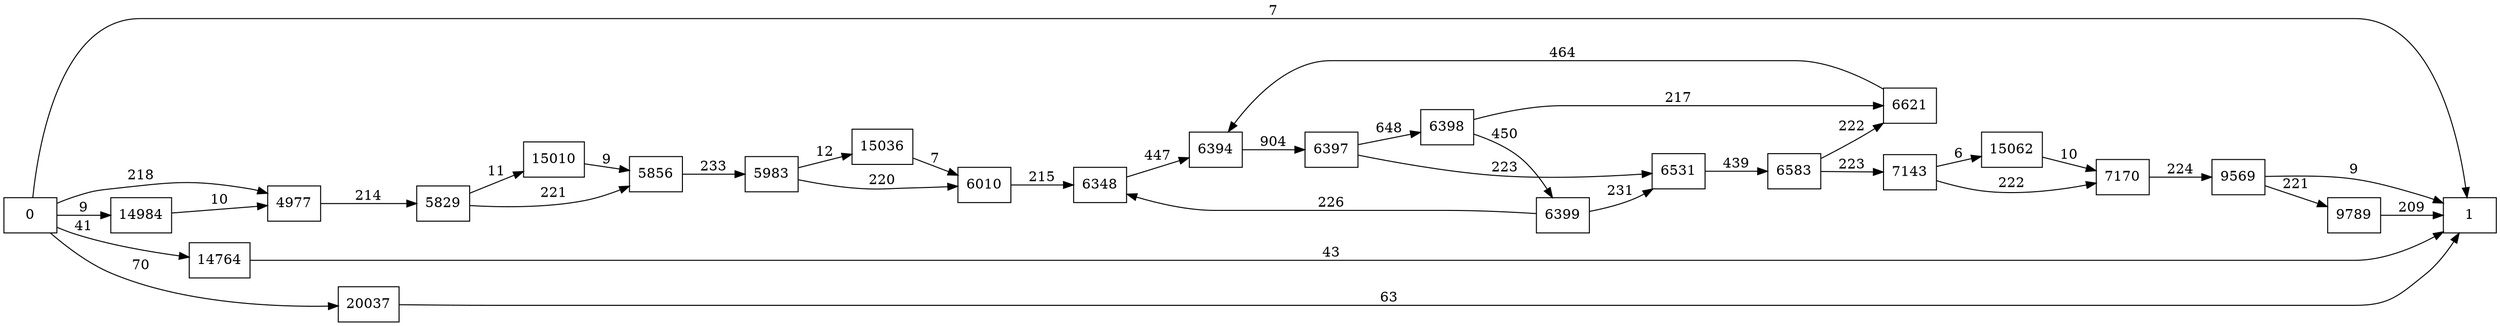 digraph {
	graph [rankdir=LR]
	node [shape=rectangle]
	4977 -> 5829 [label=214]
	5829 -> 5856 [label=221]
	5829 -> 15010 [label=11]
	5856 -> 5983 [label=233]
	5983 -> 6010 [label=220]
	5983 -> 15036 [label=12]
	6010 -> 6348 [label=215]
	6348 -> 6394 [label=447]
	6394 -> 6397 [label=904]
	6397 -> 6398 [label=648]
	6397 -> 6531 [label=223]
	6398 -> 6399 [label=450]
	6398 -> 6621 [label=217]
	6399 -> 6348 [label=226]
	6399 -> 6531 [label=231]
	6531 -> 6583 [label=439]
	6583 -> 6621 [label=222]
	6583 -> 7143 [label=223]
	6621 -> 6394 [label=464]
	7143 -> 7170 [label=222]
	7143 -> 15062 [label=6]
	7170 -> 9569 [label=224]
	9569 -> 1 [label=9]
	9569 -> 9789 [label=221]
	9789 -> 1 [label=209]
	14764 -> 1 [label=43]
	14984 -> 4977 [label=10]
	15010 -> 5856 [label=9]
	15036 -> 6010 [label=7]
	15062 -> 7170 [label=10]
	20037 -> 1 [label=63]
	0 -> 4977 [label=218]
	0 -> 1 [label=7]
	0 -> 14764 [label=41]
	0 -> 14984 [label=9]
	0 -> 20037 [label=70]
}
